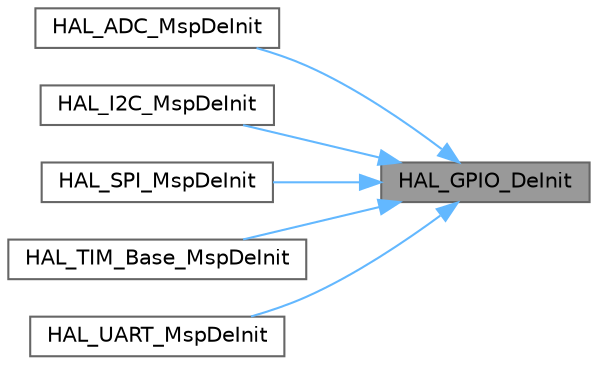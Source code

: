 digraph "HAL_GPIO_DeInit"
{
 // LATEX_PDF_SIZE
  bgcolor="transparent";
  edge [fontname=Helvetica,fontsize=10,labelfontname=Helvetica,labelfontsize=10];
  node [fontname=Helvetica,fontsize=10,shape=box,height=0.2,width=0.4];
  rankdir="RL";
  Node1 [id="Node000001",label="HAL_GPIO_DeInit",height=0.2,width=0.4,color="gray40", fillcolor="grey60", style="filled", fontcolor="black",tooltip=" "];
  Node1 -> Node2 [id="edge1_Node000001_Node000002",dir="back",color="steelblue1",style="solid",tooltip=" "];
  Node2 [id="Node000002",label="HAL_ADC_MspDeInit",height=0.2,width=0.4,color="grey40", fillcolor="white", style="filled",URL="$group___a_d_c___exported___functions___group1.html#ga39b0f8e80268ab3e660ead921ad4b22f",tooltip="ADC MSP De-Initialization This function freeze the hardware resources used in this example."];
  Node1 -> Node3 [id="edge2_Node000001_Node000003",dir="back",color="steelblue1",style="solid",tooltip=" "];
  Node3 [id="Node000003",label="HAL_I2C_MspDeInit",height=0.2,width=0.4,color="grey40", fillcolor="white", style="filled",URL="$group___i2_c___exported___functions___group1.html#ga2ec8d9b09854c732e2feed549278f048",tooltip="I2C MSP De-Initialization This function freeze the hardware resources used in this example."];
  Node1 -> Node4 [id="edge3_Node000001_Node000004",dir="back",color="steelblue1",style="solid",tooltip=" "];
  Node4 [id="Node000004",label="HAL_SPI_MspDeInit",height=0.2,width=0.4,color="grey40", fillcolor="white", style="filled",URL="$group___s_p_i___exported___functions___group1.html#gabadc4d4974af1afd943e8d13589068e1",tooltip="SPI MSP De-Initialization This function freeze the hardware resources used in this example."];
  Node1 -> Node5 [id="edge4_Node000001_Node000005",dir="back",color="steelblue1",style="solid",tooltip=" "];
  Node5 [id="Node000005",label="HAL_TIM_Base_MspDeInit",height=0.2,width=0.4,color="grey40", fillcolor="white", style="filled",URL="$group___t_i_m___exported___functions___group1.html#ga13352a6c9cb3225511e5f29dbb894e84",tooltip="TIM_Base MSP De-Initialization This function freeze the hardware resources used in this example."];
  Node1 -> Node6 [id="edge5_Node000001_Node000006",dir="back",color="steelblue1",style="solid",tooltip=" "];
  Node6 [id="Node000006",label="HAL_UART_MspDeInit",height=0.2,width=0.4,color="grey40", fillcolor="white", style="filled",URL="$group___u_a_r_t___exported___functions___group1.html#ga718f39804e3b910d738a0e1e46151188",tooltip="UART MSP De-Initialization This function freeze the hardware resources used in this example."];
}
